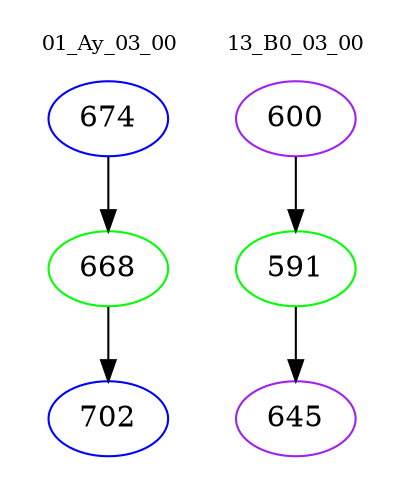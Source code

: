 digraph{
subgraph cluster_0 {
color = white
label = "01_Ay_03_00";
fontsize=10;
T0_674 [label="674", color="blue"]
T0_674 -> T0_668 [color="black"]
T0_668 [label="668", color="green"]
T0_668 -> T0_702 [color="black"]
T0_702 [label="702", color="blue"]
}
subgraph cluster_1 {
color = white
label = "13_B0_03_00";
fontsize=10;
T1_600 [label="600", color="purple"]
T1_600 -> T1_591 [color="black"]
T1_591 [label="591", color="green"]
T1_591 -> T1_645 [color="black"]
T1_645 [label="645", color="purple"]
}
}
